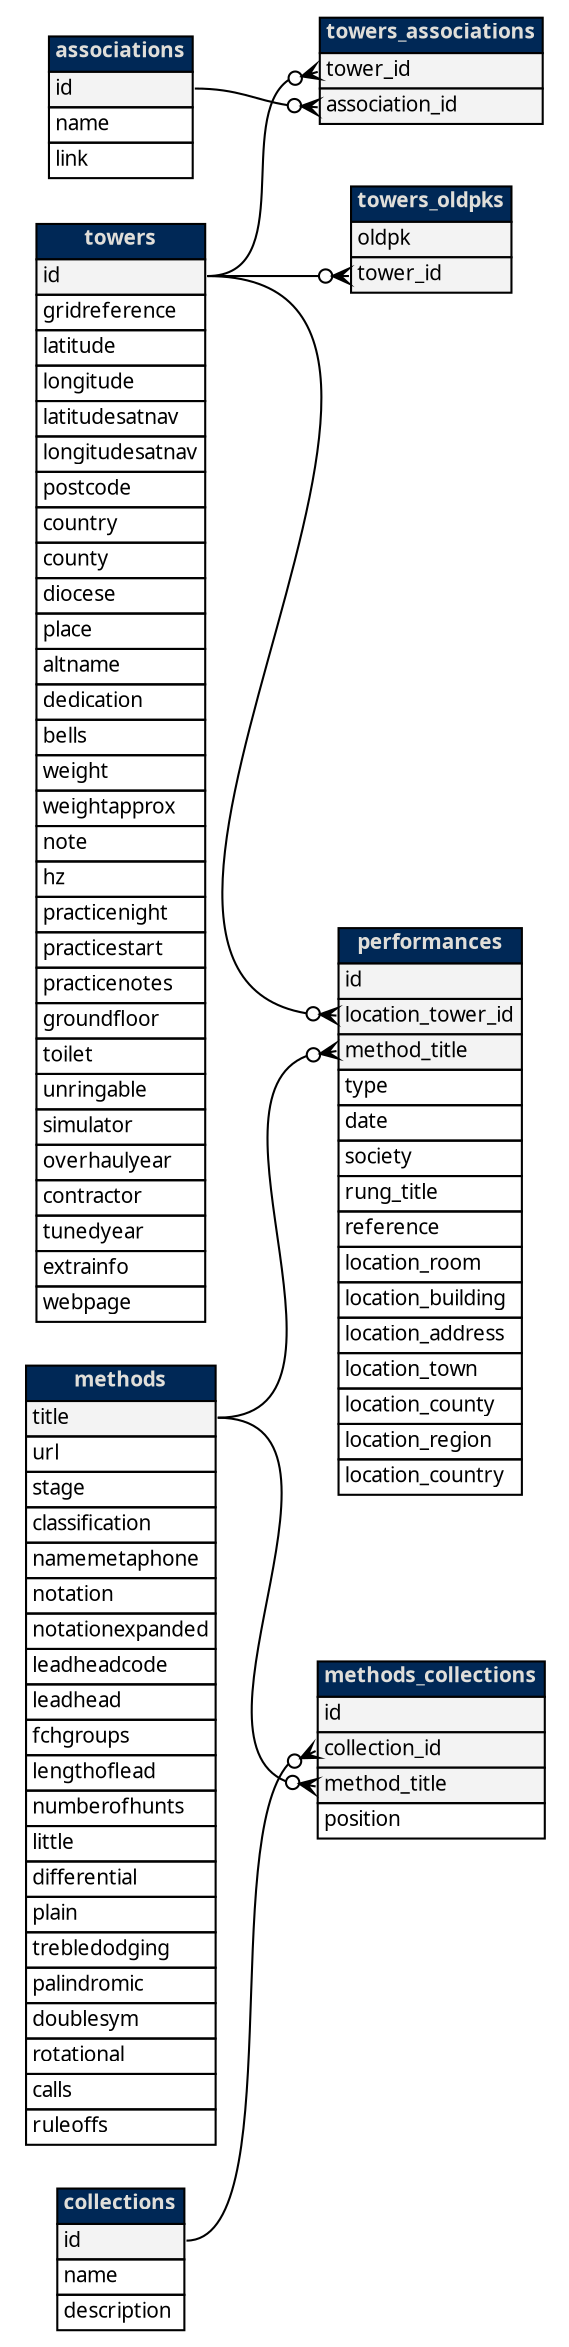 // Generated by SchemaSpy, then modified
digraph "largeRelationshipsDiagram" {
  graph [
    rankdir="RL"
    bgcolor="#FFFFFF"
    labeljust="l"
    nodesep="0.18"
    ranksep="0.46"
    fontname="Lucida Sans,sans-serif"
    fontsize="10"
  ];
  node [
    fontname="Lucida Sans,sans-serif"
    fontsize="10"
    shape="plaintext"
  ];
  edge [
    arrowsize="0.8"
  ];
  "associations" [
    label=<
    <TABLE BORDER="0" CELLBORDER="1" CELLSPACING="0" BGCOLOR="#ffffff">
      <TR><TD COLSPAN="3" BGCOLOR="#002856" ALIGN="CENTER"><FONT COLOR="#E0DED9"><B>associations</B></FONT></TD></TR>
      <TR><TD PORT="id" COLSPAN="3" BGCOLOR="#F3F3F3" ALIGN="LEFT">id</TD></TR>
      <TR><TD PORT="name" COLSPAN="3" ALIGN="LEFT">name</TD></TR>
      <TR><TD PORT="link" COLSPAN="3" ALIGN="LEFT">link</TD></TR>
    </TABLE>>
    URL="tables/associations.html"
    tooltip="associations"
  ];
  "collections" [
    label=<
    <TABLE BORDER="0" CELLBORDER="1" CELLSPACING="0" BGCOLOR="#ffffff">
      <TR><TD COLSPAN="3" BGCOLOR="#002856" ALIGN="CENTER"><FONT COLOR="#E0DED9"><B>collections</B></FONT></TD></TR>
      <TR><TD PORT="id" COLSPAN="3" BGCOLOR="#F3F3F3" ALIGN="LEFT">id</TD></TR>
      <TR><TD PORT="name" COLSPAN="3" ALIGN="LEFT">name</TD></TR>
      <TR><TD PORT="description" COLSPAN="3" ALIGN="LEFT">description</TD></TR>
    </TABLE>>
    URL="tables/collections.html"
    tooltip="collections"
  ];
  "methods" [
    label=<
    <TABLE BORDER="0" CELLBORDER="1" CELLSPACING="0" BGCOLOR="#ffffff">
      <TR><TD COLSPAN="3" BGCOLOR="#002856" ALIGN="CENTER"><FONT COLOR="#E0DED9"><B>methods</B></FONT></TD></TR>
      <TR><TD PORT="title" COLSPAN="3" BGCOLOR="#F3F3F3" ALIGN="LEFT">title</TD></TR>
      <TR><TD PORT="url" COLSPAN="3" ALIGN="LEFT">url</TD></TR>
      <TR><TD PORT="stage" COLSPAN="3" ALIGN="LEFT">stage</TD></TR>
      <TR><TD PORT="classification" COLSPAN="3" ALIGN="LEFT">classification</TD></TR>
      <TR><TD PORT="namemetaphone" COLSPAN="3" ALIGN="LEFT">namemetaphone</TD></TR>
      <TR><TD PORT="notation" COLSPAN="3" ALIGN="LEFT">notation</TD></TR>
      <TR><TD PORT="notationexpanded" COLSPAN="3" ALIGN="LEFT">notationexpanded</TD></TR>
      <TR><TD PORT="leadheadcode" COLSPAN="3" ALIGN="LEFT">leadheadcode</TD></TR>
      <TR><TD PORT="leadhead" COLSPAN="3" ALIGN="LEFT">leadhead</TD></TR>
      <TR><TD PORT="fchgroups" COLSPAN="3" ALIGN="LEFT">fchgroups</TD></TR>
      <TR><TD PORT="lengthoflead" COLSPAN="3" ALIGN="LEFT">lengthoflead</TD></TR>
      <TR><TD PORT="numberofhunts" COLSPAN="3" ALIGN="LEFT">numberofhunts</TD></TR>
      <TR><TD PORT="little" COLSPAN="3" ALIGN="LEFT">little</TD></TR>
      <TR><TD PORT="differential" COLSPAN="3" ALIGN="LEFT">differential</TD></TR>
      <TR><TD PORT="plain" COLSPAN="3" ALIGN="LEFT">plain</TD></TR>
      <TR><TD PORT="trebledodging" COLSPAN="3" ALIGN="LEFT">trebledodging</TD></TR>
      <TR><TD PORT="palindromic" COLSPAN="3" ALIGN="LEFT">palindromic</TD></TR>
      <TR><TD PORT="doublesym" COLSPAN="3" ALIGN="LEFT">doublesym</TD></TR>
      <TR><TD PORT="rotational" COLSPAN="3" ALIGN="LEFT">rotational</TD></TR>
      <TR><TD PORT="calls" COLSPAN="3" ALIGN="LEFT">calls</TD></TR>
      <TR><TD PORT="ruleoffs" COLSPAN="3" ALIGN="LEFT">ruleoffs</TD></TR>
    </TABLE>>
    URL="tables/methods.html"
    tooltip="methods"
  ];
  "methods_collections" [
    label=<
    <TABLE BORDER="0" CELLBORDER="1" CELLSPACING="0" BGCOLOR="#ffffff">
      <TR><TD COLSPAN="3" BGCOLOR="#002856" ALIGN="CENTER"><FONT COLOR="#E0DED9"><B>methods_collections</B></FONT></TD></TR>
      <TR><TD PORT="id" COLSPAN="3" BGCOLOR="#F3F3F3" ALIGN="LEFT">id</TD></TR>
      <TR><TD PORT="collection_id" COLSPAN="3" BGCOLOR="#F3F3F3" ALIGN="LEFT">collection_id</TD></TR>
      <TR><TD PORT="method_title" COLSPAN="3" BGCOLOR="#F3F3F3" ALIGN="LEFT">method_title</TD></TR>
      <TR><TD PORT="position" COLSPAN="3" ALIGN="LEFT">position</TD></TR>
    </TABLE>>
    URL="tables/methods_collections.html"
    tooltip="methods_collections"
  ];
  "performances" [
    label=<
    <TABLE BORDER="0" CELLBORDER="1" CELLSPACING="0" BGCOLOR="#ffffff">
      <TR><TD COLSPAN="3" BGCOLOR="#002856" ALIGN="CENTER"><FONT COLOR="#E0DED9"><B>performances</B></FONT></TD></TR>
      <TR><TD PORT="id" COLSPAN="3" BGCOLOR="#F3F3F3" ALIGN="LEFT">id</TD></TR>
      <TR><TD PORT="location_tower_id" COLSPAN="3" BGCOLOR="#F3F3F3" ALIGN="LEFT">location_tower_id</TD></TR>
      <TR><TD PORT="method_title" COLSPAN="3" BGCOLOR="#F3F3F3" ALIGN="LEFT">method_title</TD></TR>
      <TR><TD PORT="type" COLSPAN="3" ALIGN="LEFT">type</TD></TR>
      <TR><TD PORT="date" COLSPAN="3" ALIGN="LEFT">date</TD></TR>
      <TR><TD PORT="society" COLSPAN="3" ALIGN="LEFT">society</TD></TR>
      <TR><TD PORT="rung_title" COLSPAN="3" ALIGN="LEFT">rung_title</TD></TR>
      <TR><TD PORT="reference" COLSPAN="3" ALIGN="LEFT">reference</TD></TR>
      <TR><TD PORT="location_room" COLSPAN="3" ALIGN="LEFT">location_room</TD></TR>
      <TR><TD PORT="location_building" COLSPAN="3" ALIGN="LEFT">location_building</TD></TR>
      <TR><TD PORT="location_address" COLSPAN="3" ALIGN="LEFT">location_address</TD></TR>
      <TR><TD PORT="location_town" COLSPAN="3" ALIGN="LEFT">location_town</TD></TR>
      <TR><TD PORT="location_county" COLSPAN="3" ALIGN="LEFT">location_county</TD></TR>
      <TR><TD PORT="location_region" COLSPAN="3" ALIGN="LEFT">location_region</TD></TR>
      <TR><TD PORT="location_country" COLSPAN="3" ALIGN="LEFT">location_country</TD></TR>
    </TABLE>>
    URL="tables/performances.html"
    tooltip="performances"
  ];
  "towers" [
    label=<
    <TABLE BORDER="0" CELLBORDER="1" CELLSPACING="0" BGCOLOR="#ffffff">
      <TR><TD COLSPAN="3" BGCOLOR="#002856" ALIGN="CENTER"><FONT COLOR="#E0DED9"><B>towers</B></FONT></TD></TR>
      <TR><TD PORT="id" COLSPAN="3" BGCOLOR="#F3F3F3" ALIGN="LEFT">id</TD></TR>
      <TR><TD PORT="gridreference" COLSPAN="3" ALIGN="LEFT">gridreference</TD></TR>
      <TR><TD PORT="latitude" COLSPAN="3" ALIGN="LEFT">latitude</TD></TR>
      <TR><TD PORT="longitude" COLSPAN="3" ALIGN="LEFT">longitude</TD></TR>
      <TR><TD PORT="latitudesatnav" COLSPAN="3" ALIGN="LEFT">latitudesatnav</TD></TR>
      <TR><TD PORT="longitudesatnav" COLSPAN="3" ALIGN="LEFT">longitudesatnav</TD></TR>
      <TR><TD PORT="postcode" COLSPAN="3" ALIGN="LEFT">postcode</TD></TR>
      <TR><TD PORT="country" COLSPAN="3" ALIGN="LEFT">country</TD></TR>
      <TR><TD PORT="county" COLSPAN="3" ALIGN="LEFT">county</TD></TR>
      <TR><TD PORT="diocese" COLSPAN="3" ALIGN="LEFT">diocese</TD></TR>
      <TR><TD PORT="place" COLSPAN="3" ALIGN="LEFT">place</TD></TR>
      <TR><TD PORT="altname" COLSPAN="3" ALIGN="LEFT">altname</TD></TR>
      <TR><TD PORT="dedication" COLSPAN="3" ALIGN="LEFT">dedication</TD></TR>
      <TR><TD PORT="bells" COLSPAN="3" ALIGN="LEFT">bells</TD></TR>
      <TR><TD PORT="weight" COLSPAN="3" ALIGN="LEFT">weight</TD></TR>
      <TR><TD PORT="weightapprox" COLSPAN="3" ALIGN="LEFT">weightapprox</TD></TR>
      <TR><TD PORT="note" COLSPAN="3" ALIGN="LEFT">note</TD></TR>
      <TR><TD PORT="hz" COLSPAN="3" ALIGN="LEFT">hz</TD></TR>
      <TR><TD PORT="practicenight" COLSPAN="3" ALIGN="LEFT">practicenight</TD></TR>
      <TR><TD PORT="practicestart" COLSPAN="3" ALIGN="LEFT">practicestart</TD></TR>
      <TR><TD PORT="practicenotes" COLSPAN="3" ALIGN="LEFT">practicenotes</TD></TR>
      <TR><TD PORT="groundfloor" COLSPAN="3" ALIGN="LEFT">groundfloor</TD></TR>
      <TR><TD PORT="toilet" COLSPAN="3" ALIGN="LEFT">toilet</TD></TR>
      <TR><TD PORT="unringable" COLSPAN="3" ALIGN="LEFT">unringable</TD></TR>
      <TR><TD PORT="simulator" COLSPAN="3" ALIGN="LEFT">simulator</TD></TR>
      <TR><TD PORT="overhaulyear" COLSPAN="3" ALIGN="LEFT">overhaulyear</TD></TR>
      <TR><TD PORT="contractor" COLSPAN="3" ALIGN="LEFT">contractor</TD></TR>
      <TR><TD PORT="tunedyear" COLSPAN="3" ALIGN="LEFT">tunedyear</TD></TR>
      <TR><TD PORT="extrainfo" COLSPAN="3" ALIGN="LEFT">extrainfo</TD></TR>
      <TR><TD PORT="webpage" COLSPAN="3" ALIGN="LEFT">webpage</TD></TR>
    </TABLE>>
    URL="tables/towers.html"
    tooltip="towers"
  ];
  "towers_associations" [
    label=<
    <TABLE BORDER="0" CELLBORDER="1" CELLSPACING="0" BGCOLOR="#ffffff">
      <TR><TD COLSPAN="3" BGCOLOR="#002856" ALIGN="CENTER"><FONT COLOR="#E0DED9"><B>towers_associations</B></FONT></TD></TR>
      <TR><TD PORT="tower_id" COLSPAN="3" BGCOLOR="#F3F3F3" ALIGN="LEFT">tower_id</TD></TR>
      <TR><TD PORT="association_id" COLSPAN="3" BGCOLOR="#F3F3F3" ALIGN="LEFT">association_id</TD></TR>
    </TABLE>>
    URL="tables/towers_associations.html"
    tooltip="towers_associations"
  ];
  "towers_oldpks" [
    label=<
    <TABLE BORDER="0" CELLBORDER="1" CELLSPACING="0" BGCOLOR="#ffffff">
      <TR><TD COLSPAN="3" BGCOLOR="#002856" ALIGN="CENTER"><FONT COLOR="#E0DED9"><B>towers_oldpks</B></FONT></TD></TR>
      <TR><TD PORT="oldpk" COLSPAN="3" BGCOLOR="#F3F3F3" ALIGN="LEFT">oldpk</TD></TR>
      <TR><TD PORT="tower_id" COLSPAN="3" BGCOLOR="#F3F3F3" ALIGN="LEFT">tower_id</TD></TR>
    </TABLE>>
    URL="tables/towers_oldpks.html"
    tooltip="towers_oldpks"
  ];
  "methods_collections":"collection_id":w -> "collections":"id":e [arrowhead=none dir=back arrowtail=crowodot];
  "methods_collections":"method_title":w -> "methods":"title":e [arrowhead=none dir=back arrowtail=crowodot];
  "performances":"location_tower_id":w -> "towers":"id":e [arrowhead=none dir=back arrowtail=crowodot];
  "performances":"method_title":w -> "methods":"title":e [arrowhead=none dir=back arrowtail=crowodot];
  "towers_associations":"association_id":w -> "associations":"id":e [arrowhead=none dir=back arrowtail=crowodot];
  "towers_associations":"tower_id":w -> "towers":"id":e [arrowhead=none dir=back arrowtail=crowodot];
  "towers_oldpks":"tower_id":w -> "towers":"id":e [arrowhead=none dir=back arrowtail=crowodot];
}
